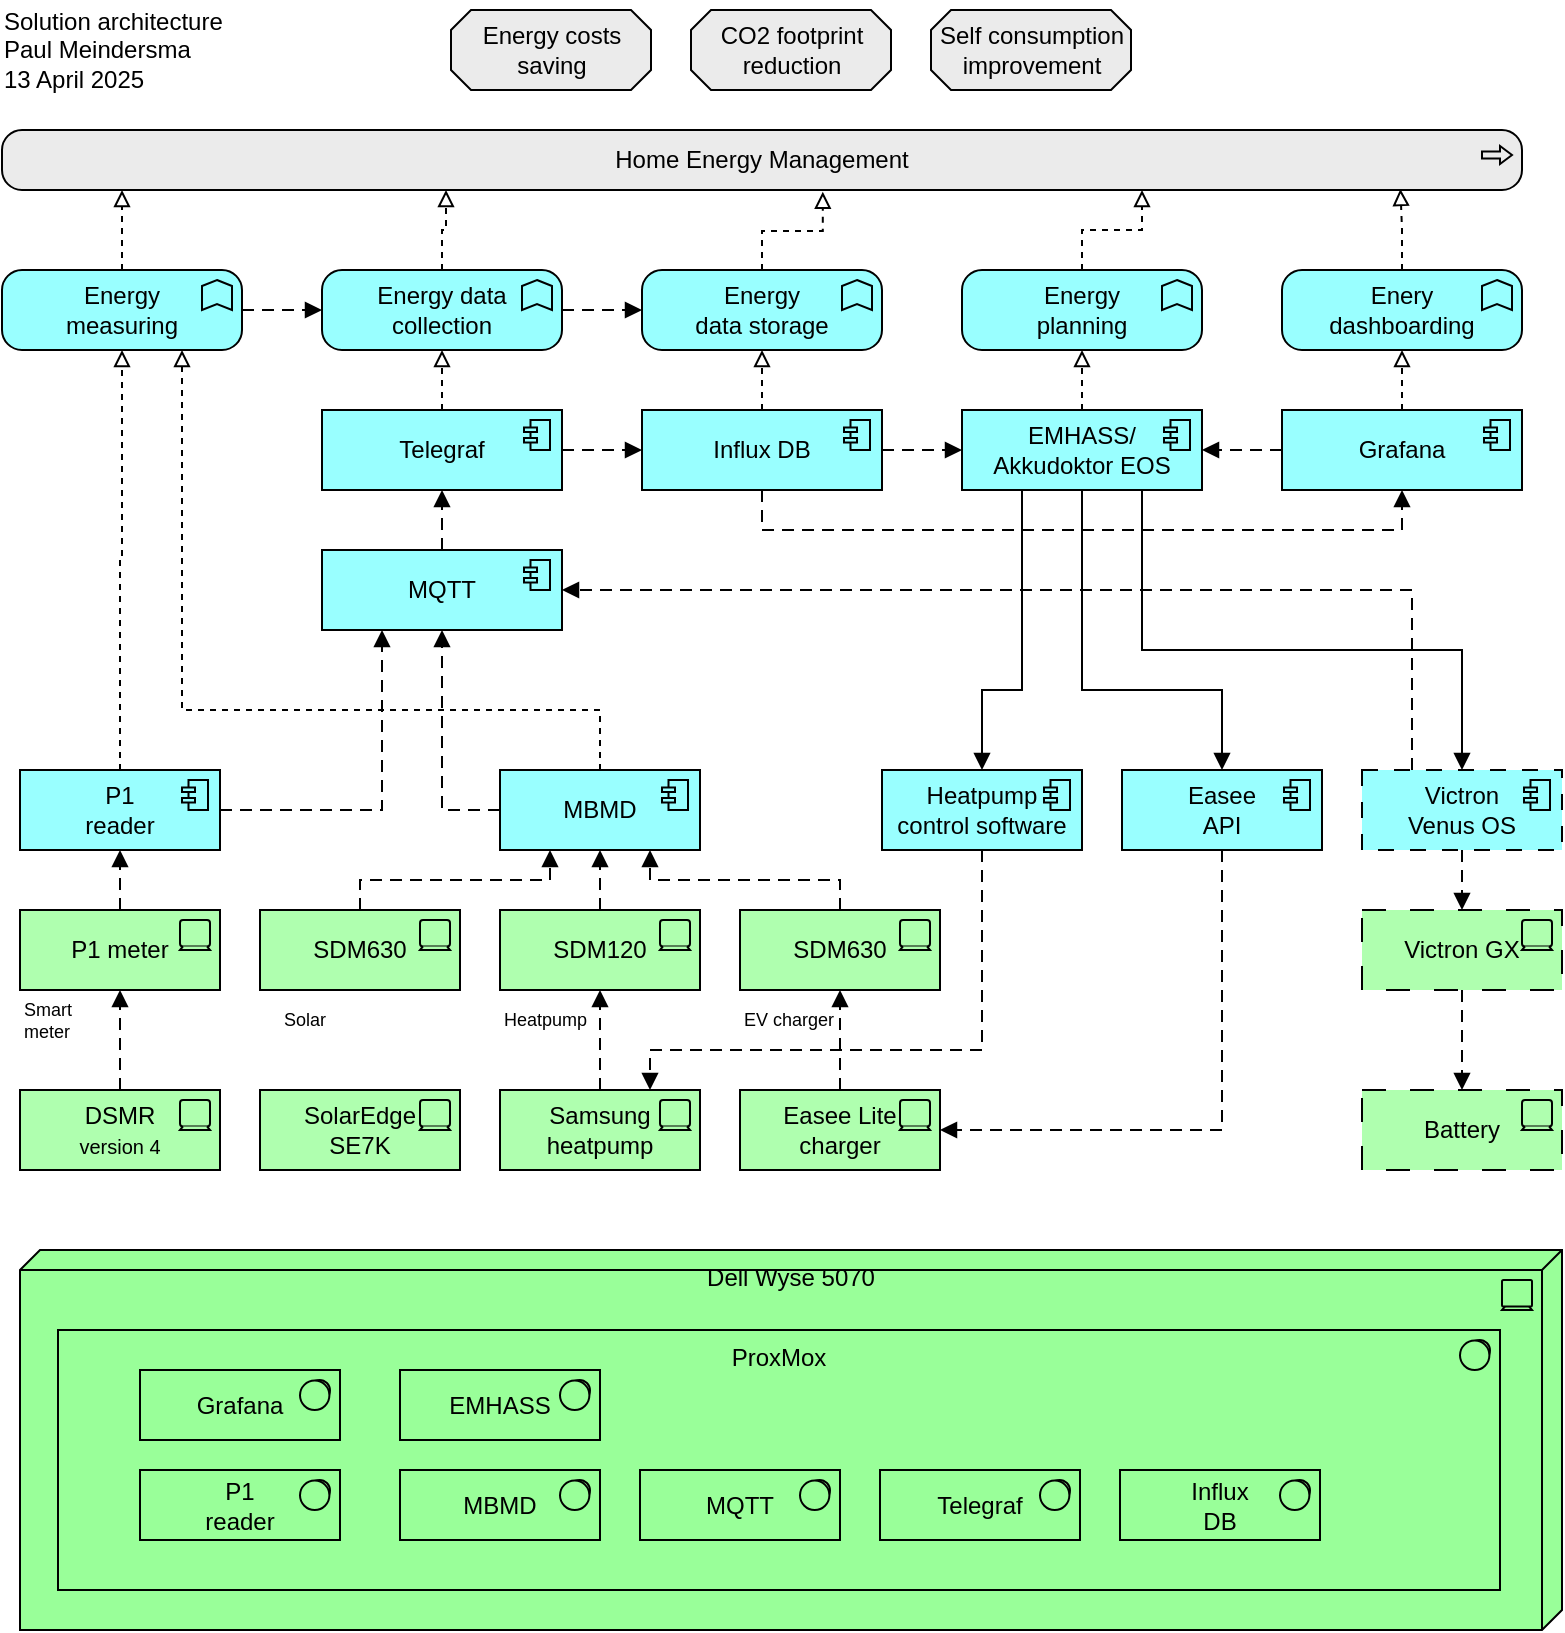 <mxfile version="26.2.12">
  <diagram name="Pagina-1" id="If3uVRzUwgf7AavsxgMt">
    <mxGraphModel dx="1172" dy="615" grid="1" gridSize="10" guides="1" tooltips="1" connect="1" arrows="1" fold="1" page="1" pageScale="1" pageWidth="827" pageHeight="1169" math="0" shadow="0">
      <root>
        <mxCell id="0" />
        <mxCell id="1" parent="0" />
        <mxCell id="eXZCC9MjRsluqyA0-eMw-1" value="Solution architecture&lt;div&gt;Paul Meindersma&lt;/div&gt;&lt;div&gt;13 April 2025&lt;/div&gt;" style="text;html=1;align=left;verticalAlign=middle;whiteSpace=wrap;rounded=0;" vertex="1" parent="1">
          <mxGeometry x="20" y="15" width="170" height="50" as="geometry" />
        </mxCell>
        <mxCell id="eXZCC9MjRsluqyA0-eMw-2" value="Home Energy Management" style="html=1;outlineConnect=0;whiteSpace=wrap;fillColor=#EBEBEB;shape=mxgraph.archimate3.application;appType=proc;archiType=rounded;" vertex="1" parent="1">
          <mxGeometry x="21" y="80" width="760" height="30" as="geometry" />
        </mxCell>
        <mxCell id="eXZCC9MjRsluqyA0-eMw-3" value="Self consumption&lt;div&gt;improvement&lt;/div&gt;" style="html=1;outlineConnect=0;whiteSpace=wrap;fillColor=#EBEBEB;shape=mxgraph.archimate3.application;appType=generic;archiType=oct;" vertex="1" parent="1">
          <mxGeometry x="485.5" y="20" width="100" height="40" as="geometry" />
        </mxCell>
        <mxCell id="eXZCC9MjRsluqyA0-eMw-15" value="Energy&lt;div&gt;measuring&lt;/div&gt;" style="html=1;outlineConnect=0;whiteSpace=wrap;fillColor=#99ffff;shape=mxgraph.archimate3.application;appType=func;archiType=rounded;" vertex="1" parent="1">
          <mxGeometry x="21" y="150" width="120" height="40" as="geometry" />
        </mxCell>
        <mxCell id="eXZCC9MjRsluqyA0-eMw-16" value="MBMD" style="html=1;outlineConnect=0;whiteSpace=wrap;fillColor=#99ffff;shape=mxgraph.archimate3.application;appType=comp;archiType=square;" vertex="1" parent="1">
          <mxGeometry x="270" y="400" width="100" height="40" as="geometry" />
        </mxCell>
        <mxCell id="eXZCC9MjRsluqyA0-eMw-17" value="P1&lt;div&gt;reader&lt;/div&gt;" style="html=1;outlineConnect=0;whiteSpace=wrap;fillColor=#99ffff;shape=mxgraph.archimate3.application;appType=comp;archiType=square;" vertex="1" parent="1">
          <mxGeometry x="30" y="400" width="100" height="40" as="geometry" />
        </mxCell>
        <mxCell id="eXZCC9MjRsluqyA0-eMw-24" value="" style="edgeStyle=elbowEdgeStyle;html=1;endArrow=block;elbow=vertical;endFill=0;dashed=1;rounded=0;exitX=0.5;exitY=0;exitDx=0;exitDy=0;exitPerimeter=0;" edge="1" parent="1" source="eXZCC9MjRsluqyA0-eMw-15">
          <mxGeometry width="160" relative="1" as="geometry">
            <mxPoint x="191" y="190" as="sourcePoint" />
            <mxPoint x="81" y="110" as="targetPoint" />
          </mxGeometry>
        </mxCell>
        <mxCell id="eXZCC9MjRsluqyA0-eMw-27" value="Energy costs saving" style="html=1;outlineConnect=0;whiteSpace=wrap;fillColor=#EBEBEB;shape=mxgraph.archimate3.application;appType=generic;archiType=oct;" vertex="1" parent="1">
          <mxGeometry x="245.5" y="20" width="100" height="40" as="geometry" />
        </mxCell>
        <mxCell id="eXZCC9MjRsluqyA0-eMw-31" value="Energy data collection" style="html=1;outlineConnect=0;whiteSpace=wrap;fillColor=#99ffff;shape=mxgraph.archimate3.application;appType=func;archiType=rounded;" vertex="1" parent="1">
          <mxGeometry x="181" y="150" width="120" height="40" as="geometry" />
        </mxCell>
        <mxCell id="eXZCC9MjRsluqyA0-eMw-32" value="MQTT" style="html=1;outlineConnect=0;whiteSpace=wrap;fillColor=#99ffff;shape=mxgraph.archimate3.application;appType=comp;archiType=square;" vertex="1" parent="1">
          <mxGeometry x="181" y="290" width="120" height="40" as="geometry" />
        </mxCell>
        <mxCell id="eXZCC9MjRsluqyA0-eMw-34" value="" style="edgeStyle=elbowEdgeStyle;html=1;endArrow=block;dashed=1;elbow=vertical;endFill=1;dashPattern=6 4;rounded=0;exitX=1;exitY=0.5;exitDx=0;exitDy=0;exitPerimeter=0;entryX=0;entryY=0.5;entryDx=0;entryDy=0;entryPerimeter=0;" edge="1" parent="1" source="eXZCC9MjRsluqyA0-eMw-15" target="eXZCC9MjRsluqyA0-eMw-31">
          <mxGeometry width="160" relative="1" as="geometry">
            <mxPoint x="271" y="290" as="sourcePoint" />
            <mxPoint x="431" y="290" as="targetPoint" />
          </mxGeometry>
        </mxCell>
        <mxCell id="eXZCC9MjRsluqyA0-eMw-35" value="Influx DB" style="html=1;outlineConnect=0;whiteSpace=wrap;fillColor=#99ffff;shape=mxgraph.archimate3.application;appType=comp;archiType=square;" vertex="1" parent="1">
          <mxGeometry x="341" y="220" width="120" height="40" as="geometry" />
        </mxCell>
        <mxCell id="eXZCC9MjRsluqyA0-eMw-36" value="Energy&lt;div&gt;data storage&lt;/div&gt;" style="html=1;outlineConnect=0;whiteSpace=wrap;fillColor=#99ffff;shape=mxgraph.archimate3.application;appType=func;archiType=rounded;" vertex="1" parent="1">
          <mxGeometry x="341" y="150" width="120" height="40" as="geometry" />
        </mxCell>
        <mxCell id="eXZCC9MjRsluqyA0-eMw-38" value="Energy&lt;div&gt;planning&lt;/div&gt;" style="html=1;outlineConnect=0;whiteSpace=wrap;fillColor=#99ffff;shape=mxgraph.archimate3.application;appType=func;archiType=rounded;" vertex="1" parent="1">
          <mxGeometry x="501" y="150" width="120" height="40" as="geometry" />
        </mxCell>
        <mxCell id="eXZCC9MjRsluqyA0-eMw-39" value="Enery&lt;div&gt;dashboarding&lt;/div&gt;" style="html=1;outlineConnect=0;whiteSpace=wrap;fillColor=#99ffff;shape=mxgraph.archimate3.application;appType=func;archiType=rounded;" vertex="1" parent="1">
          <mxGeometry x="661" y="150" width="120" height="40" as="geometry" />
        </mxCell>
        <mxCell id="eXZCC9MjRsluqyA0-eMw-40" value="" style="edgeStyle=elbowEdgeStyle;html=1;endArrow=block;elbow=vertical;endFill=0;dashed=1;rounded=0;entryX=0.5;entryY=1;entryDx=0;entryDy=0;entryPerimeter=0;exitX=0.5;exitY=0;exitDx=0;exitDy=0;exitPerimeter=0;" edge="1" parent="1" source="eXZCC9MjRsluqyA0-eMw-35" target="eXZCC9MjRsluqyA0-eMw-36">
          <mxGeometry width="160" relative="1" as="geometry">
            <mxPoint x="271" y="220" as="sourcePoint" />
            <mxPoint x="431" y="220" as="targetPoint" />
            <Array as="points">
              <mxPoint x="431" y="200" />
            </Array>
          </mxGeometry>
        </mxCell>
        <mxCell id="eXZCC9MjRsluqyA0-eMw-41" value="EMHASS/&lt;div&gt;Akkudoktor EOS&lt;/div&gt;" style="html=1;outlineConnect=0;whiteSpace=wrap;fillColor=#99ffff;shape=mxgraph.archimate3.application;appType=comp;archiType=square;" vertex="1" parent="1">
          <mxGeometry x="501" y="220" width="120" height="40" as="geometry" />
        </mxCell>
        <mxCell id="eXZCC9MjRsluqyA0-eMw-42" value="Grafana" style="html=1;outlineConnect=0;whiteSpace=wrap;fillColor=#99ffff;shape=mxgraph.archimate3.application;appType=comp;archiType=square;" vertex="1" parent="1">
          <mxGeometry x="661" y="220" width="120" height="40" as="geometry" />
        </mxCell>
        <mxCell id="eXZCC9MjRsluqyA0-eMw-43" value="&lt;div&gt;&lt;span style=&quot;background-color: transparent; color: light-dark(rgb(0, 0, 0), rgb(255, 255, 255));&quot;&gt;DSMR&lt;/span&gt;&lt;/div&gt;&lt;div&gt;&lt;span style=&quot;background-color: transparent; color: light-dark(rgb(0, 0, 0), rgb(255, 255, 255));&quot;&gt;&lt;font style=&quot;font-size: 10px;&quot;&gt;version 4&lt;/font&gt;&lt;/span&gt;&lt;/div&gt;" style="html=1;outlineConnect=0;whiteSpace=wrap;fillColor=#AFFFAF;shape=mxgraph.archimate3.application;appType=device;" vertex="1" parent="1">
          <mxGeometry x="30" y="560" width="100" height="40" as="geometry" />
        </mxCell>
        <mxCell id="eXZCC9MjRsluqyA0-eMw-45" value="SolarEdge&lt;div&gt;SE7K&lt;/div&gt;" style="html=1;outlineConnect=0;whiteSpace=wrap;fillColor=#AFFFAF;shape=mxgraph.archimate3.application;appType=device;" vertex="1" parent="1">
          <mxGeometry x="150" y="560" width="100" height="40" as="geometry" />
        </mxCell>
        <mxCell id="eXZCC9MjRsluqyA0-eMw-46" value="SDM630" style="html=1;outlineConnect=0;whiteSpace=wrap;fillColor=#AFFFAF;shape=mxgraph.archimate3.application;appType=device;" vertex="1" parent="1">
          <mxGeometry x="150" y="470" width="100" height="40" as="geometry" />
        </mxCell>
        <mxCell id="eXZCC9MjRsluqyA0-eMw-49" value="" style="edgeStyle=elbowEdgeStyle;html=1;endArrow=block;dashed=1;elbow=vertical;endFill=1;dashPattern=6 4;rounded=0;exitX=1;exitY=0.5;exitDx=0;exitDy=0;exitPerimeter=0;" edge="1" parent="1" source="eXZCC9MjRsluqyA0-eMw-31" target="eXZCC9MjRsluqyA0-eMw-36">
          <mxGeometry width="160" relative="1" as="geometry">
            <mxPoint x="271" y="400" as="sourcePoint" />
            <mxPoint x="431" y="400" as="targetPoint" />
          </mxGeometry>
        </mxCell>
        <mxCell id="eXZCC9MjRsluqyA0-eMw-50" value="" style="edgeStyle=elbowEdgeStyle;html=1;endArrow=block;dashed=1;elbow=vertical;endFill=1;dashPattern=6 4;rounded=0;exitX=0.5;exitY=0;exitDx=0;exitDy=0;exitPerimeter=0;entryX=0.5;entryY=1;entryDx=0;entryDy=0;entryPerimeter=0;" edge="1" parent="1" source="eXZCC9MjRsluqyA0-eMw-32" target="eXZCC9MjRsluqyA0-eMw-55">
          <mxGeometry width="160" relative="1" as="geometry">
            <mxPoint x="271" y="390" as="sourcePoint" />
            <mxPoint x="431" y="390" as="targetPoint" />
            <Array as="points" />
          </mxGeometry>
        </mxCell>
        <mxCell id="eXZCC9MjRsluqyA0-eMw-51" value="" style="edgeStyle=elbowEdgeStyle;html=1;endArrow=block;dashed=1;elbow=vertical;endFill=1;dashPattern=6 4;rounded=0;exitX=1;exitY=0.5;exitDx=0;exitDy=0;exitPerimeter=0;entryX=0;entryY=0.5;entryDx=0;entryDy=0;entryPerimeter=0;" edge="1" parent="1" source="eXZCC9MjRsluqyA0-eMw-35" target="eXZCC9MjRsluqyA0-eMw-41">
          <mxGeometry width="160" relative="1" as="geometry">
            <mxPoint x="271" y="390" as="sourcePoint" />
            <mxPoint x="431" y="390" as="targetPoint" />
          </mxGeometry>
        </mxCell>
        <mxCell id="eXZCC9MjRsluqyA0-eMw-52" value="" style="edgeStyle=elbowEdgeStyle;html=1;endArrow=block;elbow=vertical;endFill=0;dashed=1;rounded=0;entryX=0.5;entryY=1;entryDx=0;entryDy=0;entryPerimeter=0;exitX=0.5;exitY=0;exitDx=0;exitDy=0;exitPerimeter=0;" edge="1" parent="1" source="eXZCC9MjRsluqyA0-eMw-41" target="eXZCC9MjRsluqyA0-eMw-38">
          <mxGeometry width="160" relative="1" as="geometry">
            <mxPoint x="271" y="390" as="sourcePoint" />
            <mxPoint x="431" y="390" as="targetPoint" />
          </mxGeometry>
        </mxCell>
        <mxCell id="eXZCC9MjRsluqyA0-eMw-53" value="" style="edgeStyle=elbowEdgeStyle;html=1;endArrow=block;elbow=vertical;endFill=0;dashed=1;rounded=0;exitX=0.5;exitY=0;exitDx=0;exitDy=0;exitPerimeter=0;" edge="1" parent="1" source="eXZCC9MjRsluqyA0-eMw-42" target="eXZCC9MjRsluqyA0-eMw-39">
          <mxGeometry width="160" relative="1" as="geometry">
            <mxPoint x="721" y="260" as="sourcePoint" />
            <mxPoint x="431" y="390" as="targetPoint" />
          </mxGeometry>
        </mxCell>
        <mxCell id="eXZCC9MjRsluqyA0-eMw-54" value="" style="edgeStyle=elbowEdgeStyle;html=1;endArrow=block;dashed=1;elbow=vertical;endFill=1;dashPattern=6 4;rounded=0;exitX=0.5;exitY=1;exitDx=0;exitDy=0;exitPerimeter=0;entryX=0.5;entryY=1;entryDx=0;entryDy=0;entryPerimeter=0;" edge="1" parent="1" source="eXZCC9MjRsluqyA0-eMw-35" target="eXZCC9MjRsluqyA0-eMw-42">
          <mxGeometry width="160" relative="1" as="geometry">
            <mxPoint x="271" y="390" as="sourcePoint" />
            <mxPoint x="431" y="390" as="targetPoint" />
            <Array as="points">
              <mxPoint x="561" y="280" />
            </Array>
          </mxGeometry>
        </mxCell>
        <mxCell id="eXZCC9MjRsluqyA0-eMw-55" value="Telegraf" style="html=1;outlineConnect=0;whiteSpace=wrap;fillColor=#99ffff;shape=mxgraph.archimate3.application;appType=comp;archiType=square;" vertex="1" parent="1">
          <mxGeometry x="181" y="220" width="120" height="40" as="geometry" />
        </mxCell>
        <mxCell id="eXZCC9MjRsluqyA0-eMw-56" value="" style="edgeStyle=elbowEdgeStyle;html=1;endArrow=block;dashed=1;elbow=vertical;endFill=1;dashPattern=6 4;rounded=0;exitX=1;exitY=0.5;exitDx=0;exitDy=0;exitPerimeter=0;" edge="1" parent="1" source="eXZCC9MjRsluqyA0-eMw-55" target="eXZCC9MjRsluqyA0-eMw-35">
          <mxGeometry width="160" relative="1" as="geometry">
            <mxPoint x="271" y="390" as="sourcePoint" />
            <mxPoint x="431" y="390" as="targetPoint" />
          </mxGeometry>
        </mxCell>
        <mxCell id="eXZCC9MjRsluqyA0-eMw-58" value="" style="edgeStyle=elbowEdgeStyle;html=1;endArrow=block;dashed=1;elbow=vertical;endFill=1;dashPattern=6 4;rounded=0;exitX=0;exitY=0.5;exitDx=0;exitDy=0;exitPerimeter=0;entryX=1;entryY=0.5;entryDx=0;entryDy=0;entryPerimeter=0;" edge="1" parent="1" source="eXZCC9MjRsluqyA0-eMw-42" target="eXZCC9MjRsluqyA0-eMw-41">
          <mxGeometry width="160" relative="1" as="geometry">
            <mxPoint x="271" y="320" as="sourcePoint" />
            <mxPoint x="431" y="320" as="targetPoint" />
          </mxGeometry>
        </mxCell>
        <mxCell id="eXZCC9MjRsluqyA0-eMw-59" value="Heatpump&lt;div&gt;control software&lt;/div&gt;" style="html=1;outlineConnect=0;whiteSpace=wrap;fillColor=#99ffff;shape=mxgraph.archimate3.application;appType=comp;archiType=square;" vertex="1" parent="1">
          <mxGeometry x="461" y="400" width="100" height="40" as="geometry" />
        </mxCell>
        <mxCell id="eXZCC9MjRsluqyA0-eMw-60" value="&lt;div&gt;Easee&lt;/div&gt;&lt;div&gt;API&lt;/div&gt;" style="html=1;outlineConnect=0;whiteSpace=wrap;fillColor=#99ffff;shape=mxgraph.archimate3.application;appType=comp;archiType=square;" vertex="1" parent="1">
          <mxGeometry x="581" y="400" width="100" height="40" as="geometry" />
        </mxCell>
        <mxCell id="eXZCC9MjRsluqyA0-eMw-62" value="P1 meter" style="html=1;outlineConnect=0;whiteSpace=wrap;fillColor=#AFFFAF;shape=mxgraph.archimate3.application;appType=device;" vertex="1" parent="1">
          <mxGeometry x="30" y="470" width="100" height="40" as="geometry" />
        </mxCell>
        <mxCell id="eXZCC9MjRsluqyA0-eMw-63" value="" style="edgeStyle=elbowEdgeStyle;html=1;endArrow=block;dashed=1;elbow=vertical;endFill=1;dashPattern=6 4;rounded=0;exitX=1;exitY=0.5;exitDx=0;exitDy=0;exitPerimeter=0;entryX=0.25;entryY=1;entryDx=0;entryDy=0;entryPerimeter=0;" edge="1" parent="1" source="eXZCC9MjRsluqyA0-eMw-17" target="eXZCC9MjRsluqyA0-eMw-32">
          <mxGeometry width="160" relative="1" as="geometry">
            <mxPoint x="271" y="450" as="sourcePoint" />
            <mxPoint x="431" y="450" as="targetPoint" />
            <Array as="points">
              <mxPoint x="181" y="420" />
            </Array>
          </mxGeometry>
        </mxCell>
        <mxCell id="eXZCC9MjRsluqyA0-eMw-64" value="" style="edgeStyle=elbowEdgeStyle;html=1;endArrow=block;dashed=1;elbow=vertical;endFill=1;dashPattern=6 4;rounded=0;exitX=0;exitY=0.5;exitDx=0;exitDy=0;exitPerimeter=0;" edge="1" parent="1" source="eXZCC9MjRsluqyA0-eMw-16" target="eXZCC9MjRsluqyA0-eMw-32">
          <mxGeometry width="160" relative="1" as="geometry">
            <mxPoint x="271" y="450" as="sourcePoint" />
            <mxPoint x="431" y="450" as="targetPoint" />
            <Array as="points">
              <mxPoint x="241" y="420" />
            </Array>
          </mxGeometry>
        </mxCell>
        <mxCell id="eXZCC9MjRsluqyA0-eMw-65" value="SDM120" style="html=1;outlineConnect=0;whiteSpace=wrap;fillColor=#AFFFAF;shape=mxgraph.archimate3.application;appType=device;" vertex="1" parent="1">
          <mxGeometry x="270" y="470" width="100" height="40" as="geometry" />
        </mxCell>
        <mxCell id="eXZCC9MjRsluqyA0-eMw-66" value="SDM630" style="html=1;outlineConnect=0;whiteSpace=wrap;fillColor=#AFFFAF;shape=mxgraph.archimate3.application;appType=device;" vertex="1" parent="1">
          <mxGeometry x="390" y="470" width="100" height="40" as="geometry" />
        </mxCell>
        <mxCell id="eXZCC9MjRsluqyA0-eMw-67" value="" style="edgeStyle=elbowEdgeStyle;html=1;endArrow=block;dashed=1;elbow=vertical;endFill=1;dashPattern=6 4;rounded=0;exitX=0.5;exitY=0;exitDx=0;exitDy=0;exitPerimeter=0;entryX=0.5;entryY=1;entryDx=0;entryDy=0;entryPerimeter=0;" edge="1" parent="1" source="eXZCC9MjRsluqyA0-eMw-62" target="eXZCC9MjRsluqyA0-eMw-17">
          <mxGeometry width="160" relative="1" as="geometry">
            <mxPoint x="280" y="450" as="sourcePoint" />
            <mxPoint x="440" y="450" as="targetPoint" />
          </mxGeometry>
        </mxCell>
        <mxCell id="eXZCC9MjRsluqyA0-eMw-68" value="" style="edgeStyle=elbowEdgeStyle;html=1;endArrow=block;dashed=1;elbow=vertical;endFill=1;dashPattern=6 4;rounded=0;entryX=0.25;entryY=1;entryDx=0;entryDy=0;entryPerimeter=0;exitX=0.5;exitY=0;exitDx=0;exitDy=0;exitPerimeter=0;" edge="1" parent="1" source="eXZCC9MjRsluqyA0-eMw-46" target="eXZCC9MjRsluqyA0-eMw-16">
          <mxGeometry width="160" relative="1" as="geometry">
            <mxPoint x="280" y="450" as="sourcePoint" />
            <mxPoint x="440" y="450" as="targetPoint" />
            <Array as="points" />
          </mxGeometry>
        </mxCell>
        <mxCell id="eXZCC9MjRsluqyA0-eMw-69" value="" style="edgeStyle=elbowEdgeStyle;html=1;endArrow=block;dashed=1;elbow=vertical;endFill=1;dashPattern=6 4;rounded=0;exitX=0.5;exitY=0;exitDx=0;exitDy=0;exitPerimeter=0;" edge="1" parent="1" source="eXZCC9MjRsluqyA0-eMw-65" target="eXZCC9MjRsluqyA0-eMw-16">
          <mxGeometry width="160" relative="1" as="geometry">
            <mxPoint x="280" y="450" as="sourcePoint" />
            <mxPoint x="440" y="450" as="targetPoint" />
          </mxGeometry>
        </mxCell>
        <mxCell id="eXZCC9MjRsluqyA0-eMw-71" value="" style="edgeStyle=elbowEdgeStyle;html=1;endArrow=block;dashed=1;elbow=vertical;endFill=1;dashPattern=6 4;rounded=0;exitX=0.5;exitY=0;exitDx=0;exitDy=0;exitPerimeter=0;entryX=0.75;entryY=1;entryDx=0;entryDy=0;entryPerimeter=0;" edge="1" parent="1" source="eXZCC9MjRsluqyA0-eMw-66" target="eXZCC9MjRsluqyA0-eMw-16">
          <mxGeometry width="160" relative="1" as="geometry">
            <mxPoint x="280" y="450" as="sourcePoint" />
            <mxPoint x="440" y="450" as="targetPoint" />
            <Array as="points" />
          </mxGeometry>
        </mxCell>
        <mxCell id="eXZCC9MjRsluqyA0-eMw-72" value="Smart&lt;div&gt;meter&lt;/div&gt;" style="text;html=1;align=left;verticalAlign=middle;whiteSpace=wrap;rounded=0;fontSize=9;" vertex="1" parent="1">
          <mxGeometry x="30" y="510" width="90" height="30" as="geometry" />
        </mxCell>
        <mxCell id="eXZCC9MjRsluqyA0-eMw-73" value="Heatpump" style="text;html=1;align=left;verticalAlign=middle;whiteSpace=wrap;rounded=0;fontSize=9;" vertex="1" parent="1">
          <mxGeometry x="270" y="510" width="90" height="30" as="geometry" />
        </mxCell>
        <mxCell id="eXZCC9MjRsluqyA0-eMw-74" value="EV charger" style="text;html=1;align=left;verticalAlign=middle;whiteSpace=wrap;rounded=0;fontSize=9;" vertex="1" parent="1">
          <mxGeometry x="390" y="510" width="90" height="30" as="geometry" />
        </mxCell>
        <mxCell id="eXZCC9MjRsluqyA0-eMw-75" value="Victron GX" style="html=1;outlineConnect=0;whiteSpace=wrap;fillColor=#AFFFAF;shape=mxgraph.archimate3.application;appType=device;dashed=1;dashPattern=12 12;" vertex="1" parent="1">
          <mxGeometry x="701" y="470" width="100" height="40" as="geometry" />
        </mxCell>
        <mxCell id="eXZCC9MjRsluqyA0-eMw-76" value="Samsung&lt;div&gt;heatpump&lt;/div&gt;" style="html=1;outlineConnect=0;whiteSpace=wrap;fillColor=#AFFFAF;shape=mxgraph.archimate3.application;appType=device;" vertex="1" parent="1">
          <mxGeometry x="270" y="560" width="100" height="40" as="geometry" />
        </mxCell>
        <mxCell id="eXZCC9MjRsluqyA0-eMw-77" value="" style="edgeStyle=elbowEdgeStyle;html=1;endArrow=block;dashed=1;elbow=vertical;endFill=1;dashPattern=6 4;rounded=0;exitX=0.5;exitY=0;exitDx=0;exitDy=0;exitPerimeter=0;" edge="1" parent="1" source="eXZCC9MjRsluqyA0-eMw-43">
          <mxGeometry width="160" relative="1" as="geometry">
            <mxPoint x="280" y="440" as="sourcePoint" />
            <mxPoint x="80" y="510" as="targetPoint" />
          </mxGeometry>
        </mxCell>
        <mxCell id="eXZCC9MjRsluqyA0-eMw-79" value="" style="edgeStyle=elbowEdgeStyle;html=1;endArrow=block;dashed=1;elbow=vertical;endFill=1;dashPattern=6 4;rounded=0;exitX=0.5;exitY=0;exitDx=0;exitDy=0;exitPerimeter=0;" edge="1" parent="1" source="eXZCC9MjRsluqyA0-eMw-76">
          <mxGeometry width="160" relative="1" as="geometry">
            <mxPoint x="100" y="580" as="sourcePoint" />
            <mxPoint x="320" y="510" as="targetPoint" />
          </mxGeometry>
        </mxCell>
        <mxCell id="eXZCC9MjRsluqyA0-eMw-80" value="" style="edgeStyle=elbowEdgeStyle;html=1;endArrow=block;dashed=1;elbow=vertical;endFill=1;dashPattern=6 4;rounded=0;exitX=0.5;exitY=0;exitDx=0;exitDy=0;exitPerimeter=0;" edge="1" parent="1" source="eXZCC9MjRsluqyA0-eMw-106" target="eXZCC9MjRsluqyA0-eMw-66">
          <mxGeometry width="160" relative="1" as="geometry">
            <mxPoint x="110" y="590" as="sourcePoint" />
            <mxPoint x="110" y="540" as="targetPoint" />
          </mxGeometry>
        </mxCell>
        <mxCell id="eXZCC9MjRsluqyA0-eMw-82" value="" style="edgeStyle=elbowEdgeStyle;html=1;endArrow=block;dashed=1;elbow=vertical;endFill=1;dashPattern=6 4;rounded=0;exitX=0.5;exitY=1;exitDx=0;exitDy=0;exitPerimeter=0;entryX=0.75;entryY=0;entryDx=0;entryDy=0;entryPerimeter=0;" edge="1" parent="1" source="eXZCC9MjRsluqyA0-eMw-59" target="eXZCC9MjRsluqyA0-eMw-76">
          <mxGeometry width="160" relative="1" as="geometry">
            <mxPoint x="271" y="490" as="sourcePoint" />
            <mxPoint x="431" y="490" as="targetPoint" />
            <Array as="points">
              <mxPoint x="451" y="540" />
            </Array>
          </mxGeometry>
        </mxCell>
        <mxCell id="eXZCC9MjRsluqyA0-eMw-83" value="" style="edgeStyle=elbowEdgeStyle;html=1;endArrow=block;dashed=0;elbow=vertical;endFill=1;rounded=0;entryX=0.5;entryY=0;entryDx=0;entryDy=0;entryPerimeter=0;exitX=0.25;exitY=1;exitDx=0;exitDy=0;exitPerimeter=0;" edge="1" parent="1" source="eXZCC9MjRsluqyA0-eMw-41" target="eXZCC9MjRsluqyA0-eMw-59">
          <mxGeometry width="160" relative="1" as="geometry">
            <mxPoint x="271" y="380" as="sourcePoint" />
            <mxPoint x="431" y="380" as="targetPoint" />
            <Array as="points">
              <mxPoint x="531" y="360" />
            </Array>
          </mxGeometry>
        </mxCell>
        <mxCell id="eXZCC9MjRsluqyA0-eMw-84" value="" style="edgeStyle=elbowEdgeStyle;html=1;endArrow=block;dashed=0;elbow=vertical;endFill=1;rounded=0;entryX=0.5;entryY=0;entryDx=0;entryDy=0;entryPerimeter=0;" edge="1" parent="1" source="eXZCC9MjRsluqyA0-eMw-41" target="eXZCC9MjRsluqyA0-eMw-60">
          <mxGeometry width="160" relative="1" as="geometry">
            <mxPoint x="271" y="380" as="sourcePoint" />
            <mxPoint x="431" y="380" as="targetPoint" />
            <Array as="points">
              <mxPoint x="561" y="360" />
            </Array>
          </mxGeometry>
        </mxCell>
        <mxCell id="eXZCC9MjRsluqyA0-eMw-85" value="" style="edgeStyle=elbowEdgeStyle;html=1;endArrow=block;dashed=1;elbow=vertical;endFill=1;dashPattern=6 4;rounded=0;entryX=1;entryY=0.5;entryDx=0;entryDy=0;entryPerimeter=0;exitX=0.5;exitY=1;exitDx=0;exitDy=0;exitPerimeter=0;" edge="1" parent="1" source="eXZCC9MjRsluqyA0-eMw-60" target="eXZCC9MjRsluqyA0-eMw-106">
          <mxGeometry width="160" relative="1" as="geometry">
            <mxPoint x="271" y="380" as="sourcePoint" />
            <mxPoint x="431" y="380" as="targetPoint" />
            <Array as="points">
              <mxPoint x="591" y="580" />
            </Array>
          </mxGeometry>
        </mxCell>
        <mxCell id="eXZCC9MjRsluqyA0-eMw-86" value="" style="edgeStyle=elbowEdgeStyle;html=1;endArrow=block;elbow=vertical;endFill=0;dashed=1;rounded=0;" edge="1" parent="1" source="eXZCC9MjRsluqyA0-eMw-31">
          <mxGeometry width="160" relative="1" as="geometry">
            <mxPoint x="271" y="260" as="sourcePoint" />
            <mxPoint x="243" y="110" as="targetPoint" />
          </mxGeometry>
        </mxCell>
        <mxCell id="eXZCC9MjRsluqyA0-eMw-87" value="" style="edgeStyle=elbowEdgeStyle;html=1;endArrow=block;elbow=vertical;endFill=0;dashed=1;rounded=0;entryX=0.54;entryY=1.03;entryDx=0;entryDy=0;entryPerimeter=0;exitX=0.5;exitY=0;exitDx=0;exitDy=0;exitPerimeter=0;" edge="1" parent="1" source="eXZCC9MjRsluqyA0-eMw-36" target="eXZCC9MjRsluqyA0-eMw-2">
          <mxGeometry width="160" relative="1" as="geometry">
            <mxPoint x="271" y="250" as="sourcePoint" />
            <mxPoint x="431" y="250" as="targetPoint" />
          </mxGeometry>
        </mxCell>
        <mxCell id="eXZCC9MjRsluqyA0-eMw-88" value="" style="edgeStyle=elbowEdgeStyle;html=1;endArrow=block;elbow=vertical;endFill=0;dashed=1;rounded=0;exitX=0.5;exitY=0;exitDx=0;exitDy=0;exitPerimeter=0;entryX=0.75;entryY=1;entryDx=0;entryDy=0;entryPerimeter=0;" edge="1" parent="1" source="eXZCC9MjRsluqyA0-eMw-38" target="eXZCC9MjRsluqyA0-eMw-2">
          <mxGeometry width="160" relative="1" as="geometry">
            <mxPoint x="481" y="250" as="sourcePoint" />
            <mxPoint x="641" y="250" as="targetPoint" />
          </mxGeometry>
        </mxCell>
        <mxCell id="eXZCC9MjRsluqyA0-eMw-89" value="" style="edgeStyle=elbowEdgeStyle;html=1;endArrow=block;elbow=vertical;endFill=0;dashed=1;rounded=0;exitX=0.5;exitY=0;exitDx=0;exitDy=0;exitPerimeter=0;entryX=0.92;entryY=0.983;entryDx=0;entryDy=0;entryPerimeter=0;" edge="1" parent="1" source="eXZCC9MjRsluqyA0-eMw-39" target="eXZCC9MjRsluqyA0-eMw-2">
          <mxGeometry width="160" relative="1" as="geometry">
            <mxPoint x="481" y="250" as="sourcePoint" />
            <mxPoint x="641" y="250" as="targetPoint" />
          </mxGeometry>
        </mxCell>
        <mxCell id="eXZCC9MjRsluqyA0-eMw-90" value="Solar" style="text;html=1;align=left;verticalAlign=middle;whiteSpace=wrap;rounded=0;fontSize=9;" vertex="1" parent="1">
          <mxGeometry x="160" y="510" width="90" height="30" as="geometry" />
        </mxCell>
        <mxCell id="eXZCC9MjRsluqyA0-eMw-91" value="" style="edgeStyle=elbowEdgeStyle;html=1;endArrow=block;elbow=vertical;endFill=0;dashed=1;rounded=0;entryX=0.5;entryY=1;entryDx=0;entryDy=0;entryPerimeter=0;" edge="1" parent="1" target="eXZCC9MjRsluqyA0-eMw-31">
          <mxGeometry width="160" relative="1" as="geometry">
            <mxPoint x="241" y="220" as="sourcePoint" />
            <mxPoint x="511" y="360" as="targetPoint" />
          </mxGeometry>
        </mxCell>
        <mxCell id="eXZCC9MjRsluqyA0-eMw-92" value="" style="edgeStyle=elbowEdgeStyle;html=1;endArrow=block;elbow=vertical;endFill=0;dashed=1;rounded=0;exitX=0.5;exitY=0;exitDx=0;exitDy=0;exitPerimeter=0;" edge="1" parent="1" source="eXZCC9MjRsluqyA0-eMw-17" target="eXZCC9MjRsluqyA0-eMw-15">
          <mxGeometry width="160" relative="1" as="geometry">
            <mxPoint x="351" y="360" as="sourcePoint" />
            <mxPoint x="511" y="360" as="targetPoint" />
          </mxGeometry>
        </mxCell>
        <mxCell id="eXZCC9MjRsluqyA0-eMw-93" value="" style="edgeStyle=elbowEdgeStyle;html=1;endArrow=block;elbow=vertical;endFill=0;dashed=1;rounded=0;exitX=0.5;exitY=0;exitDx=0;exitDy=0;exitPerimeter=0;entryX=0.75;entryY=1;entryDx=0;entryDy=0;entryPerimeter=0;" edge="1" parent="1" source="eXZCC9MjRsluqyA0-eMw-16" target="eXZCC9MjRsluqyA0-eMw-15">
          <mxGeometry width="160" relative="1" as="geometry">
            <mxPoint x="351" y="360" as="sourcePoint" />
            <mxPoint x="511" y="360" as="targetPoint" />
            <Array as="points">
              <mxPoint x="221" y="370" />
            </Array>
          </mxGeometry>
        </mxCell>
        <mxCell id="eXZCC9MjRsluqyA0-eMw-94" value="Dell Wyse 5070" style="html=1;outlineConnect=0;whiteSpace=wrap;fillColor=#99ff99;shape=mxgraph.archimate.tech;techType=device;verticalAlign=top;" vertex="1" parent="1">
          <mxGeometry x="30" y="640" width="771" height="190" as="geometry" />
        </mxCell>
        <mxCell id="eXZCC9MjRsluqyA0-eMw-95" value="ProxMox" style="html=1;outlineConnect=0;whiteSpace=wrap;fillColor=#99ff99;shape=mxgraph.archimate.application;appType=sysSw;verticalAlign=top;" vertex="1" parent="1">
          <mxGeometry x="49" y="680" width="721" height="130" as="geometry" />
        </mxCell>
        <mxCell id="eXZCC9MjRsluqyA0-eMw-97" value="MBMD" style="html=1;outlineConnect=0;whiteSpace=wrap;fillColor=#99ff99;shape=mxgraph.archimate.application;appType=sysSw" vertex="1" parent="1">
          <mxGeometry x="220" y="750" width="100" height="35" as="geometry" />
        </mxCell>
        <mxCell id="eXZCC9MjRsluqyA0-eMw-98" value="P1&lt;div&gt;reader&lt;/div&gt;" style="html=1;outlineConnect=0;whiteSpace=wrap;fillColor=#99ff99;shape=mxgraph.archimate.application;appType=sysSw" vertex="1" parent="1">
          <mxGeometry x="90" y="750" width="100" height="35" as="geometry" />
        </mxCell>
        <mxCell id="eXZCC9MjRsluqyA0-eMw-99" value="Telegraf" style="html=1;outlineConnect=0;whiteSpace=wrap;fillColor=#99ff99;shape=mxgraph.archimate.application;appType=sysSw" vertex="1" parent="1">
          <mxGeometry x="460" y="750" width="100" height="35" as="geometry" />
        </mxCell>
        <mxCell id="eXZCC9MjRsluqyA0-eMw-100" value="MQTT" style="html=1;outlineConnect=0;whiteSpace=wrap;fillColor=#99ff99;shape=mxgraph.archimate.application;appType=sysSw" vertex="1" parent="1">
          <mxGeometry x="340" y="750" width="100" height="35" as="geometry" />
        </mxCell>
        <mxCell id="eXZCC9MjRsluqyA0-eMw-101" value="Grafana" style="html=1;outlineConnect=0;whiteSpace=wrap;fillColor=#99ff99;shape=mxgraph.archimate.application;appType=sysSw" vertex="1" parent="1">
          <mxGeometry x="90" y="700" width="100" height="35" as="geometry" />
        </mxCell>
        <mxCell id="eXZCC9MjRsluqyA0-eMw-102" value="Influx&lt;div&gt;DB&lt;/div&gt;" style="html=1;outlineConnect=0;whiteSpace=wrap;fillColor=#99ff99;shape=mxgraph.archimate.application;appType=sysSw" vertex="1" parent="1">
          <mxGeometry x="580" y="750" width="100" height="35" as="geometry" />
        </mxCell>
        <mxCell id="eXZCC9MjRsluqyA0-eMw-103" value="EMHASS" style="html=1;outlineConnect=0;whiteSpace=wrap;fillColor=#99ff99;shape=mxgraph.archimate.application;appType=sysSw" vertex="1" parent="1">
          <mxGeometry x="220" y="700" width="100" height="35" as="geometry" />
        </mxCell>
        <mxCell id="eXZCC9MjRsluqyA0-eMw-104" value="Victron&lt;div&gt;Venus OS&lt;/div&gt;" style="html=1;outlineConnect=0;whiteSpace=wrap;fillColor=#99ffff;shape=mxgraph.archimate3.application;appType=comp;archiType=square;dashed=1;dashPattern=8 8;" vertex="1" parent="1">
          <mxGeometry x="701" y="400" width="100" height="40" as="geometry" />
        </mxCell>
        <mxCell id="eXZCC9MjRsluqyA0-eMw-105" value="" style="edgeStyle=elbowEdgeStyle;html=1;endArrow=block;dashed=0;elbow=vertical;endFill=1;rounded=0;exitX=0.75;exitY=1;exitDx=0;exitDy=0;exitPerimeter=0;" edge="1" parent="1" source="eXZCC9MjRsluqyA0-eMw-41" target="eXZCC9MjRsluqyA0-eMw-104">
          <mxGeometry width="160" relative="1" as="geometry">
            <mxPoint x="611" y="270" as="sourcePoint" />
            <mxPoint x="641" y="410" as="targetPoint" />
            <Array as="points">
              <mxPoint x="671" y="340" />
            </Array>
          </mxGeometry>
        </mxCell>
        <mxCell id="eXZCC9MjRsluqyA0-eMw-106" value="Easee Lite&lt;div&gt;charger&lt;/div&gt;" style="html=1;outlineConnect=0;whiteSpace=wrap;fillColor=#AFFFAF;shape=mxgraph.archimate3.application;appType=device;" vertex="1" parent="1">
          <mxGeometry x="390" y="560" width="100" height="40" as="geometry" />
        </mxCell>
        <mxCell id="eXZCC9MjRsluqyA0-eMw-108" value="" style="edgeStyle=elbowEdgeStyle;html=1;endArrow=block;dashed=1;elbow=vertical;endFill=1;dashPattern=6 4;rounded=0;entryX=0.5;entryY=0;entryDx=0;entryDy=0;entryPerimeter=0;" edge="1" parent="1" source="eXZCC9MjRsluqyA0-eMw-104" target="eXZCC9MjRsluqyA0-eMw-75">
          <mxGeometry width="160" relative="1" as="geometry">
            <mxPoint x="351" y="480" as="sourcePoint" />
            <mxPoint x="760" y="470" as="targetPoint" />
          </mxGeometry>
        </mxCell>
        <mxCell id="eXZCC9MjRsluqyA0-eMw-109" value="" style="edgeStyle=elbowEdgeStyle;html=1;endArrow=block;dashed=1;elbow=vertical;endFill=1;dashPattern=6 4;rounded=0;entryX=1;entryY=0.5;entryDx=0;entryDy=0;entryPerimeter=0;exitX=0.25;exitY=0;exitDx=0;exitDy=0;exitPerimeter=0;" edge="1" parent="1" source="eXZCC9MjRsluqyA0-eMw-104" target="eXZCC9MjRsluqyA0-eMw-32">
          <mxGeometry width="160" relative="1" as="geometry">
            <mxPoint x="351" y="360" as="sourcePoint" />
            <mxPoint x="511" y="360" as="targetPoint" />
            <Array as="points">
              <mxPoint x="531" y="310" />
            </Array>
          </mxGeometry>
        </mxCell>
        <mxCell id="eXZCC9MjRsluqyA0-eMw-110" value="Battery" style="html=1;outlineConnect=0;whiteSpace=wrap;fillColor=#AFFFAF;shape=mxgraph.archimate3.application;appType=device;dashed=1;dashPattern=12 12;" vertex="1" parent="1">
          <mxGeometry x="701" y="560" width="100" height="40" as="geometry" />
        </mxCell>
        <mxCell id="eXZCC9MjRsluqyA0-eMw-113" value="" style="edgeStyle=elbowEdgeStyle;html=1;endArrow=block;dashed=1;elbow=vertical;endFill=1;dashPattern=6 4;rounded=0;entryX=0.5;entryY=0;entryDx=0;entryDy=0;entryPerimeter=0;" edge="1" parent="1" source="eXZCC9MjRsluqyA0-eMw-75" target="eXZCC9MjRsluqyA0-eMw-110">
          <mxGeometry width="160" relative="1" as="geometry">
            <mxPoint x="370" y="580" as="sourcePoint" />
            <mxPoint x="570" y="620" as="targetPoint" />
          </mxGeometry>
        </mxCell>
        <mxCell id="eXZCC9MjRsluqyA0-eMw-115" value="CO2 footprint&lt;div&gt;reduction&lt;/div&gt;" style="html=1;outlineConnect=0;whiteSpace=wrap;fillColor=#EBEBEB;shape=mxgraph.archimate3.application;appType=generic;archiType=oct;" vertex="1" parent="1">
          <mxGeometry x="365.5" y="20" width="100" height="40" as="geometry" />
        </mxCell>
      </root>
    </mxGraphModel>
  </diagram>
</mxfile>
